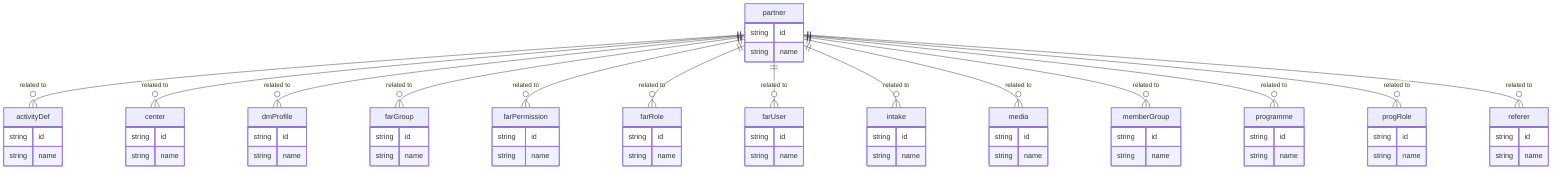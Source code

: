erDiagram
    partner {
        string id
        string name
    }
    activityDef {
        string id
        string name
    }
    center {
        string id
        string name
    }
    dmProfile {
        string id
        string name
    }
    farGroup {
        string id
        string name
    }
    farPermission {
        string id
        string name
    }
    farRole {
        string id
        string name
    }
    farUser {
        string id
        string name
    }
    intake {
        string id
        string name
    }
    media {
        string id
        string name
    }
    memberGroup {
        string id
        string name
    }
    programme {
        string id
        string name
    }
    progRole {
        string id
        string name
    }
    referer {
        string id
        string name
    }

    %% Relationships
    partner ||--o{ activityDef : "related to"
    partner ||--o{ center : "related to"
    partner ||--o{ dmProfile : "related to"
    partner ||--o{ farGroup : "related to"
    partner ||--o{ farPermission : "related to"
    partner ||--o{ farRole : "related to"
    partner ||--o{ farUser : "related to"
    partner ||--o{ intake : "related to"
    partner ||--o{ media : "related to"
    partner ||--o{ memberGroup : "related to"
    partner ||--o{ programme : "related to"
    partner ||--o{ progRole : "related to"
    partner ||--o{ referer : "related to"